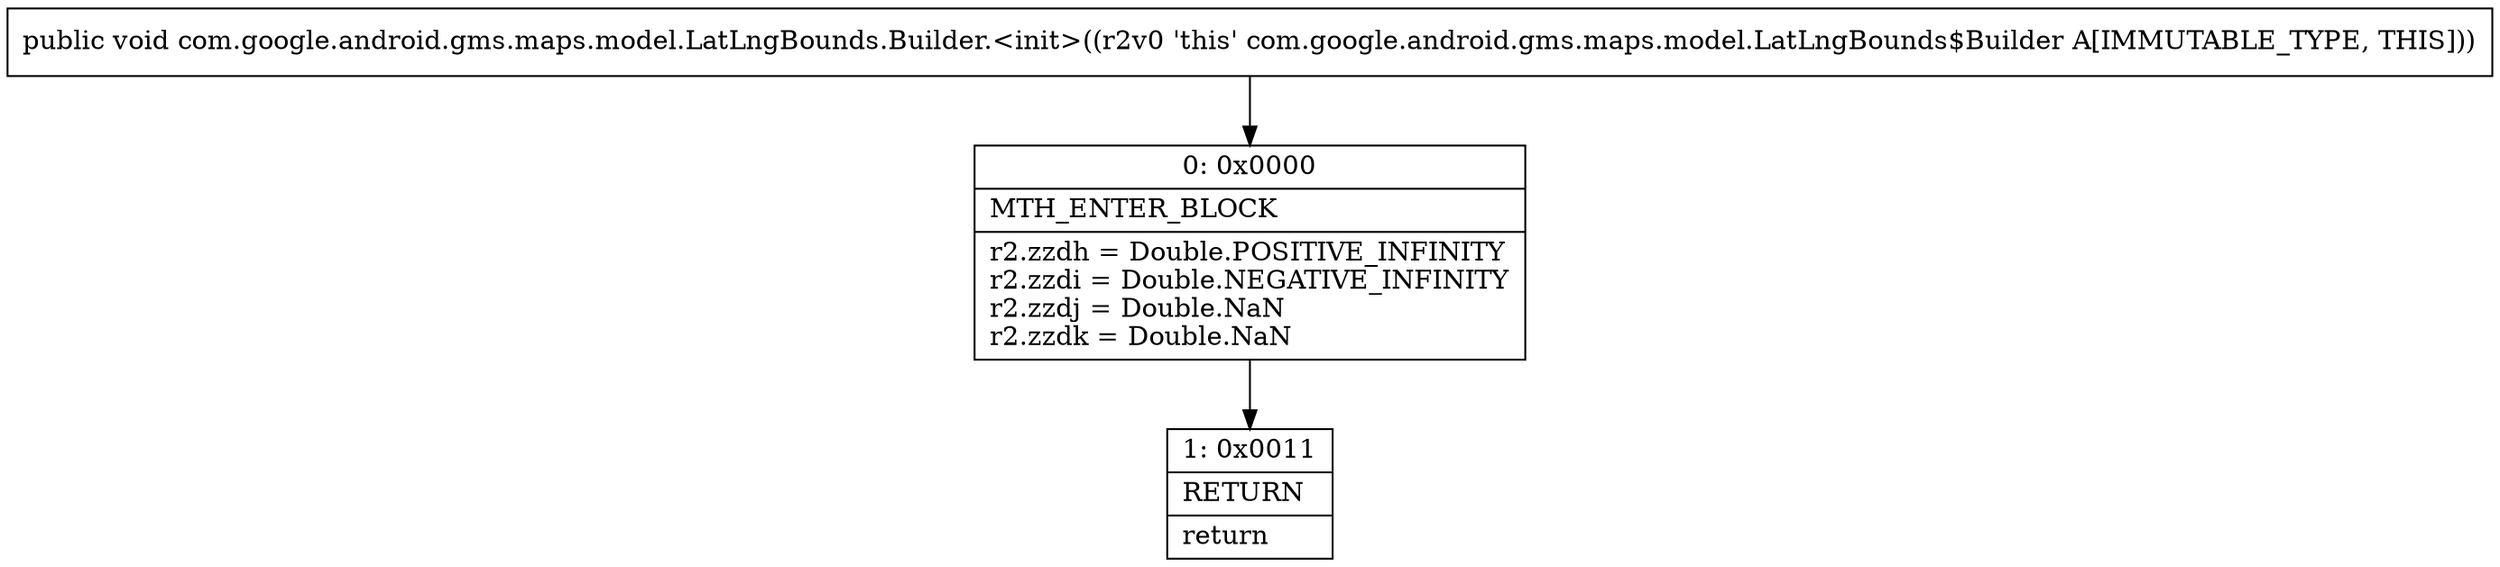 digraph "CFG forcom.google.android.gms.maps.model.LatLngBounds.Builder.\<init\>()V" {
Node_0 [shape=record,label="{0\:\ 0x0000|MTH_ENTER_BLOCK\l|r2.zzdh = Double.POSITIVE_INFINITY\lr2.zzdi = Double.NEGATIVE_INFINITY\lr2.zzdj = Double.NaN\lr2.zzdk = Double.NaN\l}"];
Node_1 [shape=record,label="{1\:\ 0x0011|RETURN\l|return\l}"];
MethodNode[shape=record,label="{public void com.google.android.gms.maps.model.LatLngBounds.Builder.\<init\>((r2v0 'this' com.google.android.gms.maps.model.LatLngBounds$Builder A[IMMUTABLE_TYPE, THIS])) }"];
MethodNode -> Node_0;
Node_0 -> Node_1;
}

